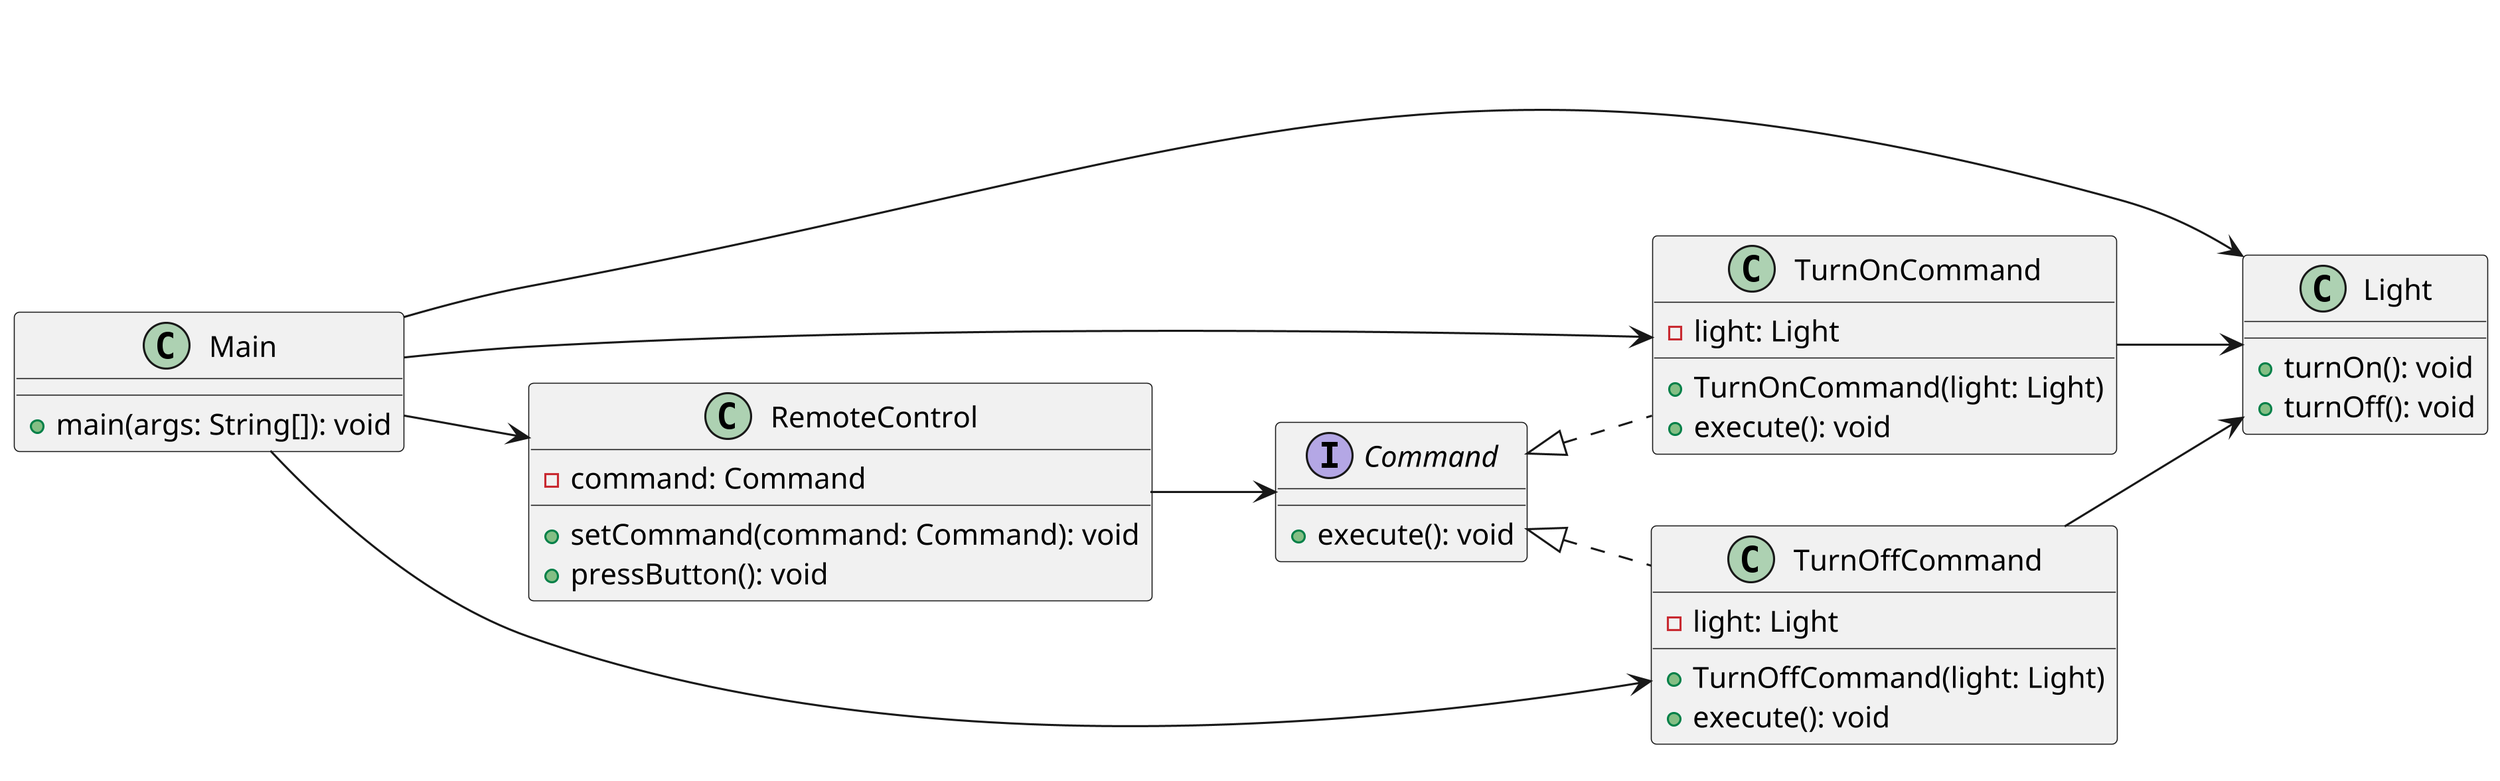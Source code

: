 @startuml
left to right direction
skinparam dpi 300

' Interface Command
interface Command {
    +execute(): void
}

' Receiver
class Light {
    +turnOn(): void
    +turnOff(): void
}

' Concrete Commands
class TurnOnCommand implements Command {
    -light: Light
    +TurnOnCommand(light: Light)
    +execute(): void
}

class TurnOffCommand implements Command {
    -light: Light
    +TurnOffCommand(light: Light)
    +execute(): void
}

' Invoker
class RemoteControl {
    -command: Command
    +setCommand(command: Command): void
    +pressButton(): void
}

' Client
class Main {
    +main(args: String[]): void
}

' Relationships
TurnOnCommand --> Light
TurnOffCommand --> Light
RemoteControl --> Command
Main --> RemoteControl
Main --> TurnOnCommand
Main --> TurnOffCommand
Main --> Light

@enduml
